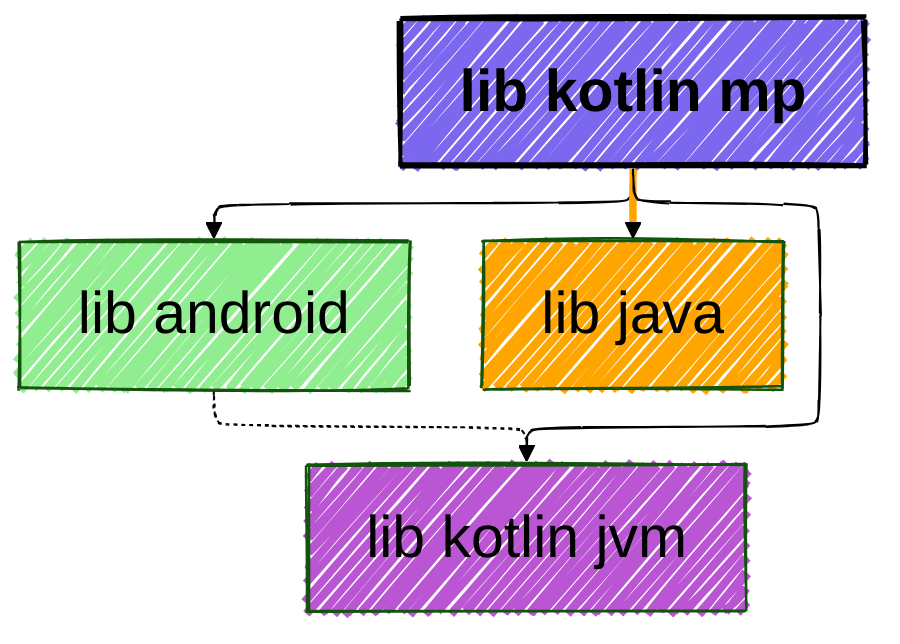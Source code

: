---
config:
  layout: elk
  look: handDrawn
  theme: forest
  elk:
    mergeEdges: true
    forceNodeModelOrder: true
    nodePlacementStrategy: LINEAR_SEGMENTS
    cycleBreakingStrategy: INTERACTIVE
    considerModelOrder: PREFER_EDGES
  themeVariables:
    background: #FFF
    fontFamily: arial
    lineColor: #55FF55
    primaryBorderColor: #FF5555
    primaryColor: #ABC123
    darkMode: true
    fontSize: 30px
    defaultLinkColor: #5555FF
---
graph TD
  _sample_lib_android["lib android"]
  _sample_lib_java["lib java"]
  _sample_lib_kotlin_jvm["lib kotlin jvm"]
  _sample_lib_kotlin_mp["lib kotlin mp"]
  style _sample_lib_android fill:lightgreen,color:black
  style _sample_lib_java fill:orange,color:black
  style _sample_lib_kotlin_jvm fill:mediumorchid,color:black
  style _sample_lib_kotlin_mp fill:mediumslateblue,color:black,font-weight:bold,stroke:black,stroke-width:2px
  _sample_lib_android -.-> _sample_lib_kotlin_jvm
  _sample_lib_kotlin_mp --> _sample_lib_android
  _sample_lib_kotlin_mp ==> _sample_lib_java
  linkStyle 2 stroke:orange,fill:orange
  _sample_lib_kotlin_mp --> _sample_lib_kotlin_jvm